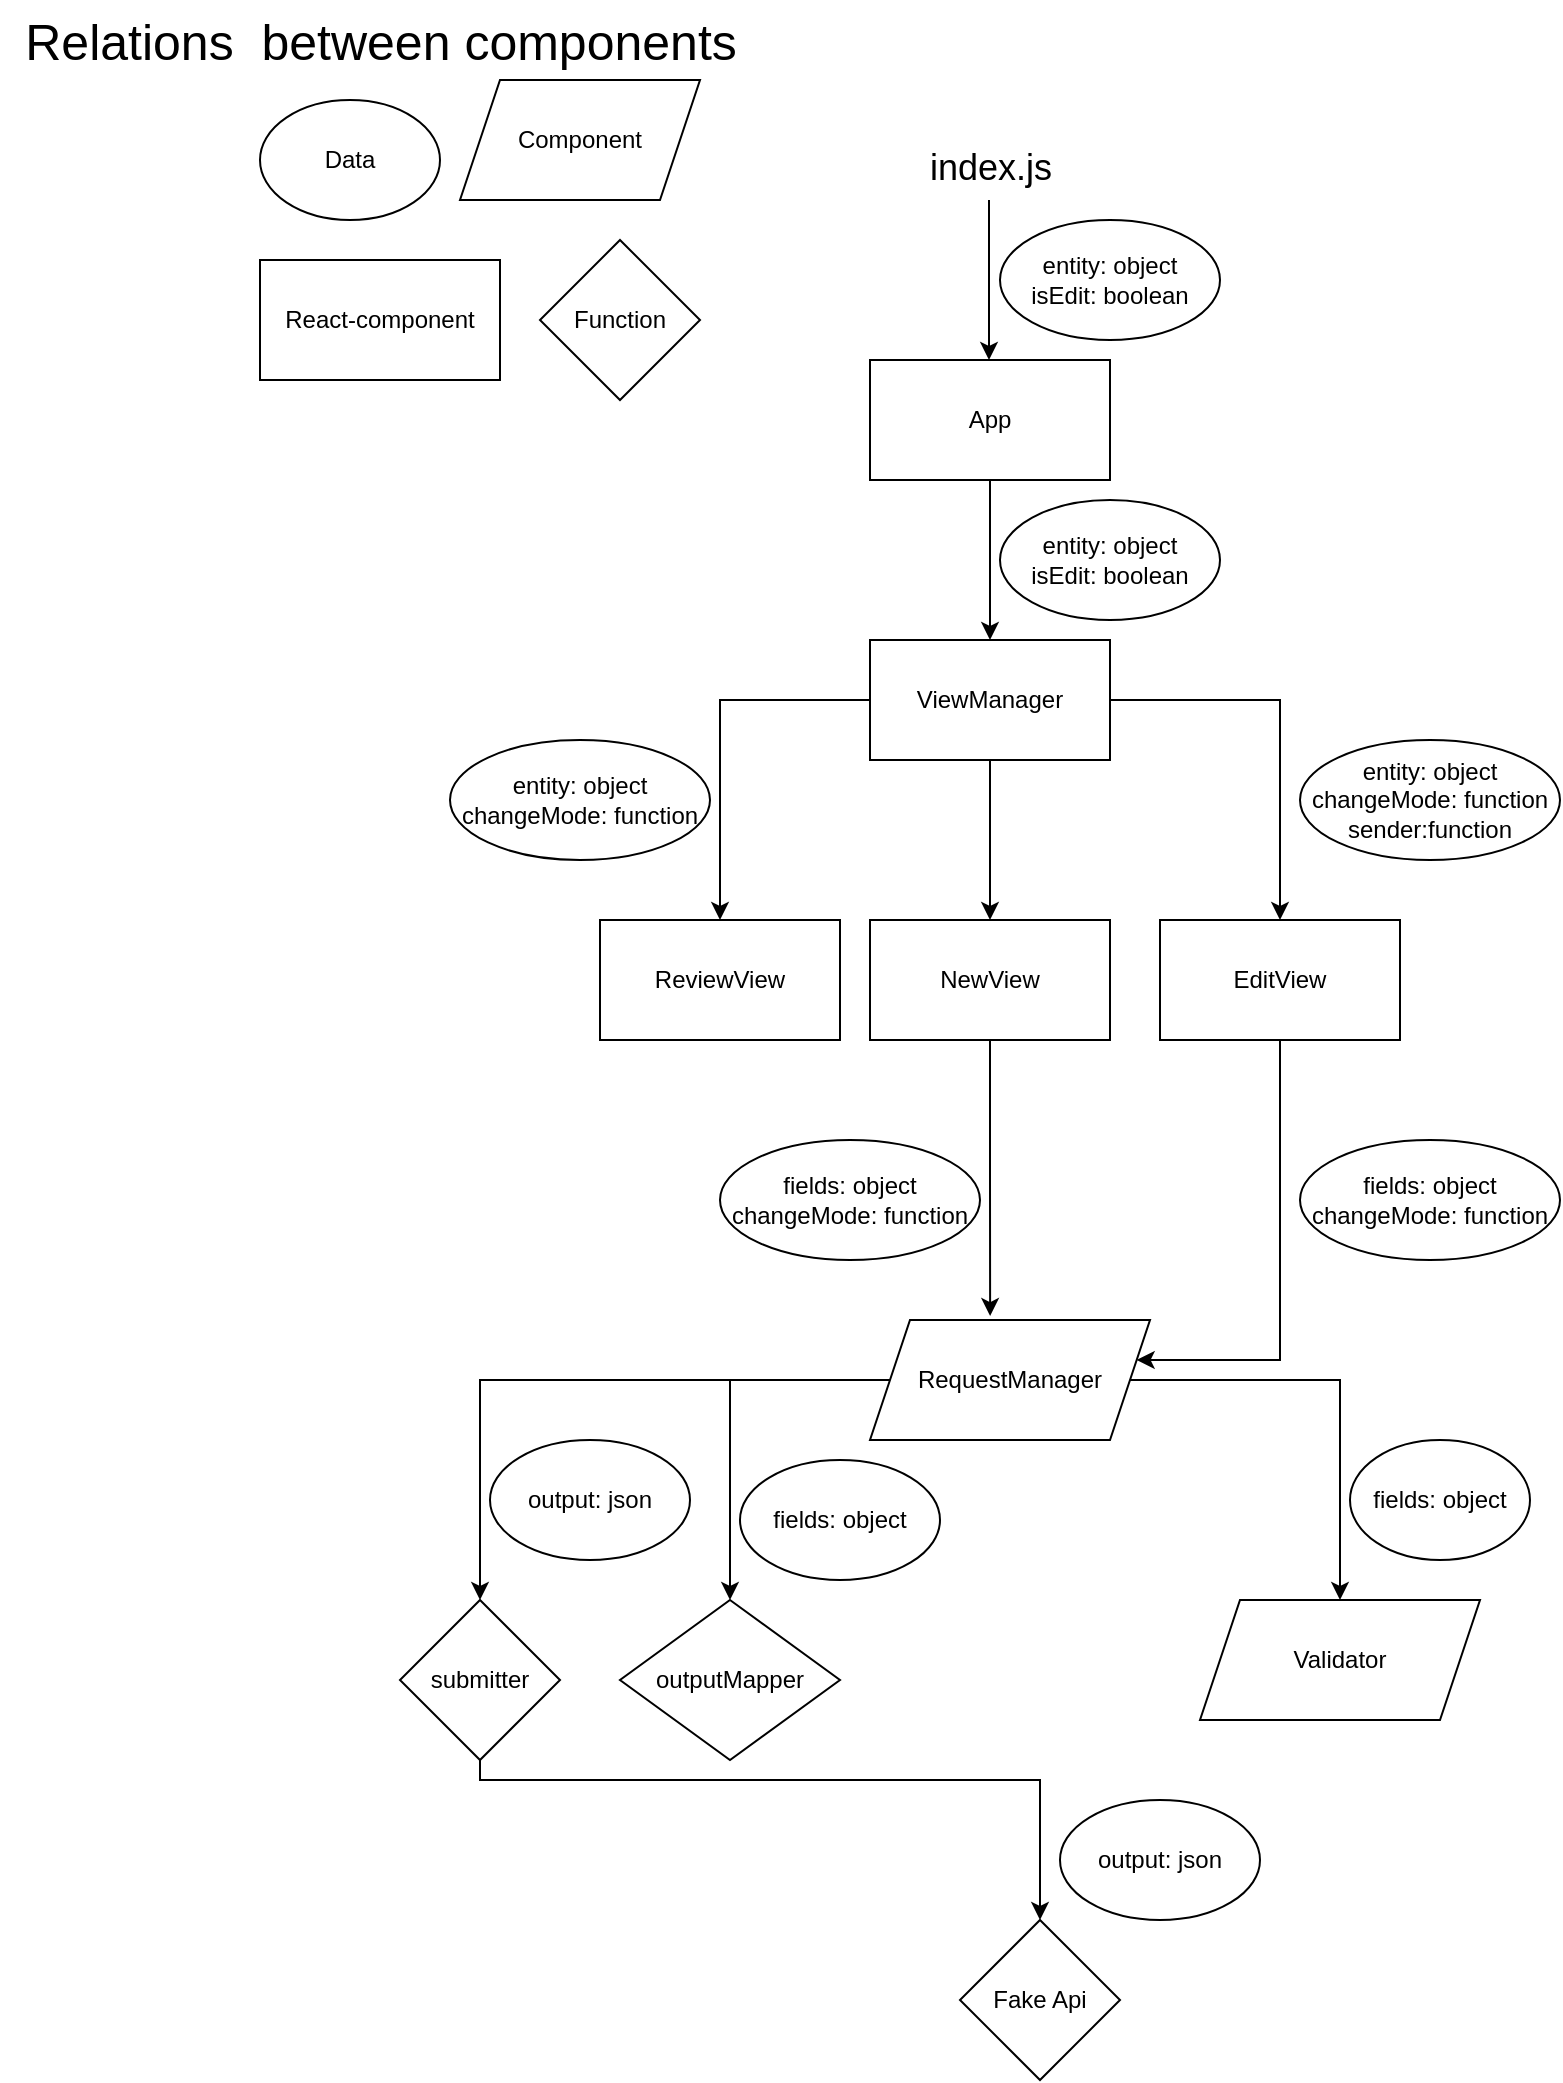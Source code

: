 <mxfile version="20.7.4" type="device"><diagram id="HmJ0XYKZC8uEc_UnVxQq" name="Страница 1"><mxGraphModel dx="1935" dy="1082" grid="1" gridSize="10" guides="1" tooltips="1" connect="1" arrows="1" fold="1" page="1" pageScale="1" pageWidth="1200" pageHeight="1600" math="0" shadow="0"><root><mxCell id="0"/><mxCell id="1" parent="0"/><mxCell id="TO9HGrbGdOWeEJK7hCKQ-1" value="Data" style="ellipse;whiteSpace=wrap;html=1;" vertex="1" parent="1"><mxGeometry x="10" y="50" width="90" height="60" as="geometry"/></mxCell><mxCell id="TO9HGrbGdOWeEJK7hCKQ-2" value="React-component" style="rounded=0;whiteSpace=wrap;html=1;" vertex="1" parent="1"><mxGeometry x="10" y="130" width="120" height="60" as="geometry"/></mxCell><mxCell id="TO9HGrbGdOWeEJK7hCKQ-3" value="Function" style="rhombus;whiteSpace=wrap;html=1;" vertex="1" parent="1"><mxGeometry x="150" y="120" width="80" height="80" as="geometry"/></mxCell><mxCell id="TO9HGrbGdOWeEJK7hCKQ-4" value="Component" style="shape=parallelogram;perimeter=parallelogramPerimeter;whiteSpace=wrap;html=1;fixedSize=1;" vertex="1" parent="1"><mxGeometry x="110" y="40" width="120" height="60" as="geometry"/></mxCell><mxCell id="TO9HGrbGdOWeEJK7hCKQ-5" value="&lt;font style=&quot;font-size: 25px;&quot;&gt;Relations&amp;nbsp; between components&lt;/font&gt;" style="text;html=1;align=center;verticalAlign=middle;resizable=0;points=[];autosize=1;strokeColor=none;fillColor=none;" vertex="1" parent="1"><mxGeometry x="-120" width="380" height="40" as="geometry"/></mxCell><mxCell id="TO9HGrbGdOWeEJK7hCKQ-8" value="entity: object&lt;br&gt;isEdit: boolean" style="ellipse;whiteSpace=wrap;html=1;" vertex="1" parent="1"><mxGeometry x="380" y="110" width="110" height="60" as="geometry"/></mxCell><mxCell id="TO9HGrbGdOWeEJK7hCKQ-12" value="" style="edgeStyle=orthogonalEdgeStyle;rounded=0;orthogonalLoop=1;jettySize=auto;html=1;fontSize=25;" edge="1" parent="1" source="TO9HGrbGdOWeEJK7hCKQ-9" target="TO9HGrbGdOWeEJK7hCKQ-11"><mxGeometry relative="1" as="geometry"/></mxCell><mxCell id="TO9HGrbGdOWeEJK7hCKQ-9" value="App" style="whiteSpace=wrap;html=1;" vertex="1" parent="1"><mxGeometry x="315" y="180" width="120" height="60" as="geometry"/></mxCell><mxCell id="TO9HGrbGdOWeEJK7hCKQ-17" value="" style="edgeStyle=orthogonalEdgeStyle;rounded=0;orthogonalLoop=1;jettySize=auto;html=1;fontSize=18;" edge="1" parent="1" source="TO9HGrbGdOWeEJK7hCKQ-11" target="TO9HGrbGdOWeEJK7hCKQ-16"><mxGeometry relative="1" as="geometry"/></mxCell><mxCell id="TO9HGrbGdOWeEJK7hCKQ-19" value="" style="edgeStyle=orthogonalEdgeStyle;rounded=0;orthogonalLoop=1;jettySize=auto;html=1;fontSize=18;" edge="1" parent="1" source="TO9HGrbGdOWeEJK7hCKQ-11" target="TO9HGrbGdOWeEJK7hCKQ-18"><mxGeometry relative="1" as="geometry"/></mxCell><mxCell id="TO9HGrbGdOWeEJK7hCKQ-21" value="" style="edgeStyle=orthogonalEdgeStyle;rounded=0;orthogonalLoop=1;jettySize=auto;html=1;fontSize=18;" edge="1" parent="1" source="TO9HGrbGdOWeEJK7hCKQ-11" target="TO9HGrbGdOWeEJK7hCKQ-20"><mxGeometry relative="1" as="geometry"/></mxCell><mxCell id="TO9HGrbGdOWeEJK7hCKQ-11" value="ViewManager" style="whiteSpace=wrap;html=1;" vertex="1" parent="1"><mxGeometry x="315" y="320" width="120" height="60" as="geometry"/></mxCell><mxCell id="TO9HGrbGdOWeEJK7hCKQ-13" value="entity: object&lt;br&gt;isEdit: boolean" style="ellipse;whiteSpace=wrap;html=1;" vertex="1" parent="1"><mxGeometry x="380" y="250" width="110" height="60" as="geometry"/></mxCell><mxCell id="TO9HGrbGdOWeEJK7hCKQ-14" value="" style="edgeStyle=orthogonalEdgeStyle;rounded=0;orthogonalLoop=1;jettySize=auto;html=1;fontSize=25;" edge="1" parent="1"><mxGeometry relative="1" as="geometry"><mxPoint x="374.5" y="100" as="sourcePoint"/><mxPoint x="374.5" y="180" as="targetPoint"/></mxGeometry></mxCell><mxCell id="TO9HGrbGdOWeEJK7hCKQ-15" value="&lt;font style=&quot;font-size: 18px;&quot;&gt;index.js&lt;/font&gt;" style="text;html=1;align=center;verticalAlign=middle;resizable=0;points=[];autosize=1;strokeColor=none;fillColor=none;fontSize=25;" vertex="1" parent="1"><mxGeometry x="335" y="60" width="80" height="40" as="geometry"/></mxCell><mxCell id="TO9HGrbGdOWeEJK7hCKQ-32" style="edgeStyle=orthogonalEdgeStyle;rounded=0;orthogonalLoop=1;jettySize=auto;html=1;entryX=0.429;entryY=-0.033;entryDx=0;entryDy=0;entryPerimeter=0;fontSize=18;" edge="1" parent="1" source="TO9HGrbGdOWeEJK7hCKQ-16" target="TO9HGrbGdOWeEJK7hCKQ-28"><mxGeometry relative="1" as="geometry"/></mxCell><mxCell id="TO9HGrbGdOWeEJK7hCKQ-16" value="NewView" style="whiteSpace=wrap;html=1;" vertex="1" parent="1"><mxGeometry x="315" y="460" width="120" height="60" as="geometry"/></mxCell><mxCell id="TO9HGrbGdOWeEJK7hCKQ-31" style="edgeStyle=orthogonalEdgeStyle;rounded=0;orthogonalLoop=1;jettySize=auto;html=1;fontSize=18;" edge="1" parent="1" source="TO9HGrbGdOWeEJK7hCKQ-18" target="TO9HGrbGdOWeEJK7hCKQ-28"><mxGeometry relative="1" as="geometry"><Array as="points"><mxPoint x="520" y="680"/></Array></mxGeometry></mxCell><mxCell id="TO9HGrbGdOWeEJK7hCKQ-18" value="EditView" style="whiteSpace=wrap;html=1;" vertex="1" parent="1"><mxGeometry x="460" y="460" width="120" height="60" as="geometry"/></mxCell><mxCell id="TO9HGrbGdOWeEJK7hCKQ-20" value="ReviewView" style="whiteSpace=wrap;html=1;" vertex="1" parent="1"><mxGeometry x="180" y="460" width="120" height="60" as="geometry"/></mxCell><mxCell id="TO9HGrbGdOWeEJK7hCKQ-22" value="entity: object&lt;br&gt;changeMode: function" style="ellipse;whiteSpace=wrap;html=1;" vertex="1" parent="1"><mxGeometry x="105" y="370" width="130" height="60" as="geometry"/></mxCell><mxCell id="TO9HGrbGdOWeEJK7hCKQ-26" value="entity: object&lt;br&gt;changeMode: function&lt;br&gt;sender:function" style="ellipse;whiteSpace=wrap;html=1;" vertex="1" parent="1"><mxGeometry x="530" y="370" width="130" height="60" as="geometry"/></mxCell><mxCell id="TO9HGrbGdOWeEJK7hCKQ-36" value="" style="edgeStyle=orthogonalEdgeStyle;rounded=0;orthogonalLoop=1;jettySize=auto;html=1;fontSize=18;" edge="1" parent="1" source="TO9HGrbGdOWeEJK7hCKQ-28" target="TO9HGrbGdOWeEJK7hCKQ-35"><mxGeometry relative="1" as="geometry"/></mxCell><mxCell id="TO9HGrbGdOWeEJK7hCKQ-39" value="" style="edgeStyle=orthogonalEdgeStyle;rounded=0;orthogonalLoop=1;jettySize=auto;html=1;fontSize=18;" edge="1" parent="1" source="TO9HGrbGdOWeEJK7hCKQ-28" target="TO9HGrbGdOWeEJK7hCKQ-38"><mxGeometry relative="1" as="geometry"/></mxCell><mxCell id="TO9HGrbGdOWeEJK7hCKQ-41" style="edgeStyle=orthogonalEdgeStyle;rounded=0;orthogonalLoop=1;jettySize=auto;html=1;fontSize=18;" edge="1" parent="1" source="TO9HGrbGdOWeEJK7hCKQ-28" target="TO9HGrbGdOWeEJK7hCKQ-40"><mxGeometry relative="1" as="geometry"/></mxCell><mxCell id="TO9HGrbGdOWeEJK7hCKQ-28" value="RequestManager" style="shape=parallelogram;perimeter=parallelogramPerimeter;whiteSpace=wrap;html=1;fixedSize=1;" vertex="1" parent="1"><mxGeometry x="315" y="660" width="140" height="60" as="geometry"/></mxCell><mxCell id="TO9HGrbGdOWeEJK7hCKQ-33" value="fields: object&lt;br&gt;changeMode: function" style="ellipse;whiteSpace=wrap;html=1;" vertex="1" parent="1"><mxGeometry x="240" y="570" width="130" height="60" as="geometry"/></mxCell><mxCell id="TO9HGrbGdOWeEJK7hCKQ-34" value="fields: object&lt;br&gt;changeMode: function" style="ellipse;whiteSpace=wrap;html=1;" vertex="1" parent="1"><mxGeometry x="530" y="570" width="130" height="60" as="geometry"/></mxCell><mxCell id="TO9HGrbGdOWeEJK7hCKQ-35" value="Validator" style="shape=parallelogram;perimeter=parallelogramPerimeter;whiteSpace=wrap;html=1;fixedSize=1;" vertex="1" parent="1"><mxGeometry x="480" y="800" width="140" height="60" as="geometry"/></mxCell><mxCell id="TO9HGrbGdOWeEJK7hCKQ-37" value="fields: object" style="ellipse;whiteSpace=wrap;html=1;" vertex="1" parent="1"><mxGeometry x="555" y="720" width="90" height="60" as="geometry"/></mxCell><mxCell id="TO9HGrbGdOWeEJK7hCKQ-38" value="outputMapper&lt;br&gt;" style="rhombus;whiteSpace=wrap;html=1;" vertex="1" parent="1"><mxGeometry x="190" y="800" width="110" height="80" as="geometry"/></mxCell><mxCell id="TO9HGrbGdOWeEJK7hCKQ-45" style="edgeStyle=orthogonalEdgeStyle;rounded=0;orthogonalLoop=1;jettySize=auto;html=1;fontSize=18;" edge="1" parent="1" source="TO9HGrbGdOWeEJK7hCKQ-40"><mxGeometry relative="1" as="geometry"><mxPoint x="400" y="960" as="targetPoint"/><Array as="points"><mxPoint x="120" y="890"/><mxPoint x="400" y="890"/></Array></mxGeometry></mxCell><mxCell id="TO9HGrbGdOWeEJK7hCKQ-40" value="submitter" style="rhombus;whiteSpace=wrap;html=1;" vertex="1" parent="1"><mxGeometry x="80" y="800" width="80" height="80" as="geometry"/></mxCell><mxCell id="TO9HGrbGdOWeEJK7hCKQ-42" value="fields: object" style="ellipse;whiteSpace=wrap;html=1;" vertex="1" parent="1"><mxGeometry x="250" y="730" width="100" height="60" as="geometry"/></mxCell><mxCell id="TO9HGrbGdOWeEJK7hCKQ-43" value="output: json" style="ellipse;whiteSpace=wrap;html=1;" vertex="1" parent="1"><mxGeometry x="125" y="720" width="100" height="60" as="geometry"/></mxCell><mxCell id="TO9HGrbGdOWeEJK7hCKQ-46" value="Fake Api" style="rhombus;whiteSpace=wrap;html=1;" vertex="1" parent="1"><mxGeometry x="360" y="960" width="80" height="80" as="geometry"/></mxCell><mxCell id="TO9HGrbGdOWeEJK7hCKQ-47" value="output: json" style="ellipse;whiteSpace=wrap;html=1;" vertex="1" parent="1"><mxGeometry x="410" y="900" width="100" height="60" as="geometry"/></mxCell></root></mxGraphModel></diagram></mxfile>